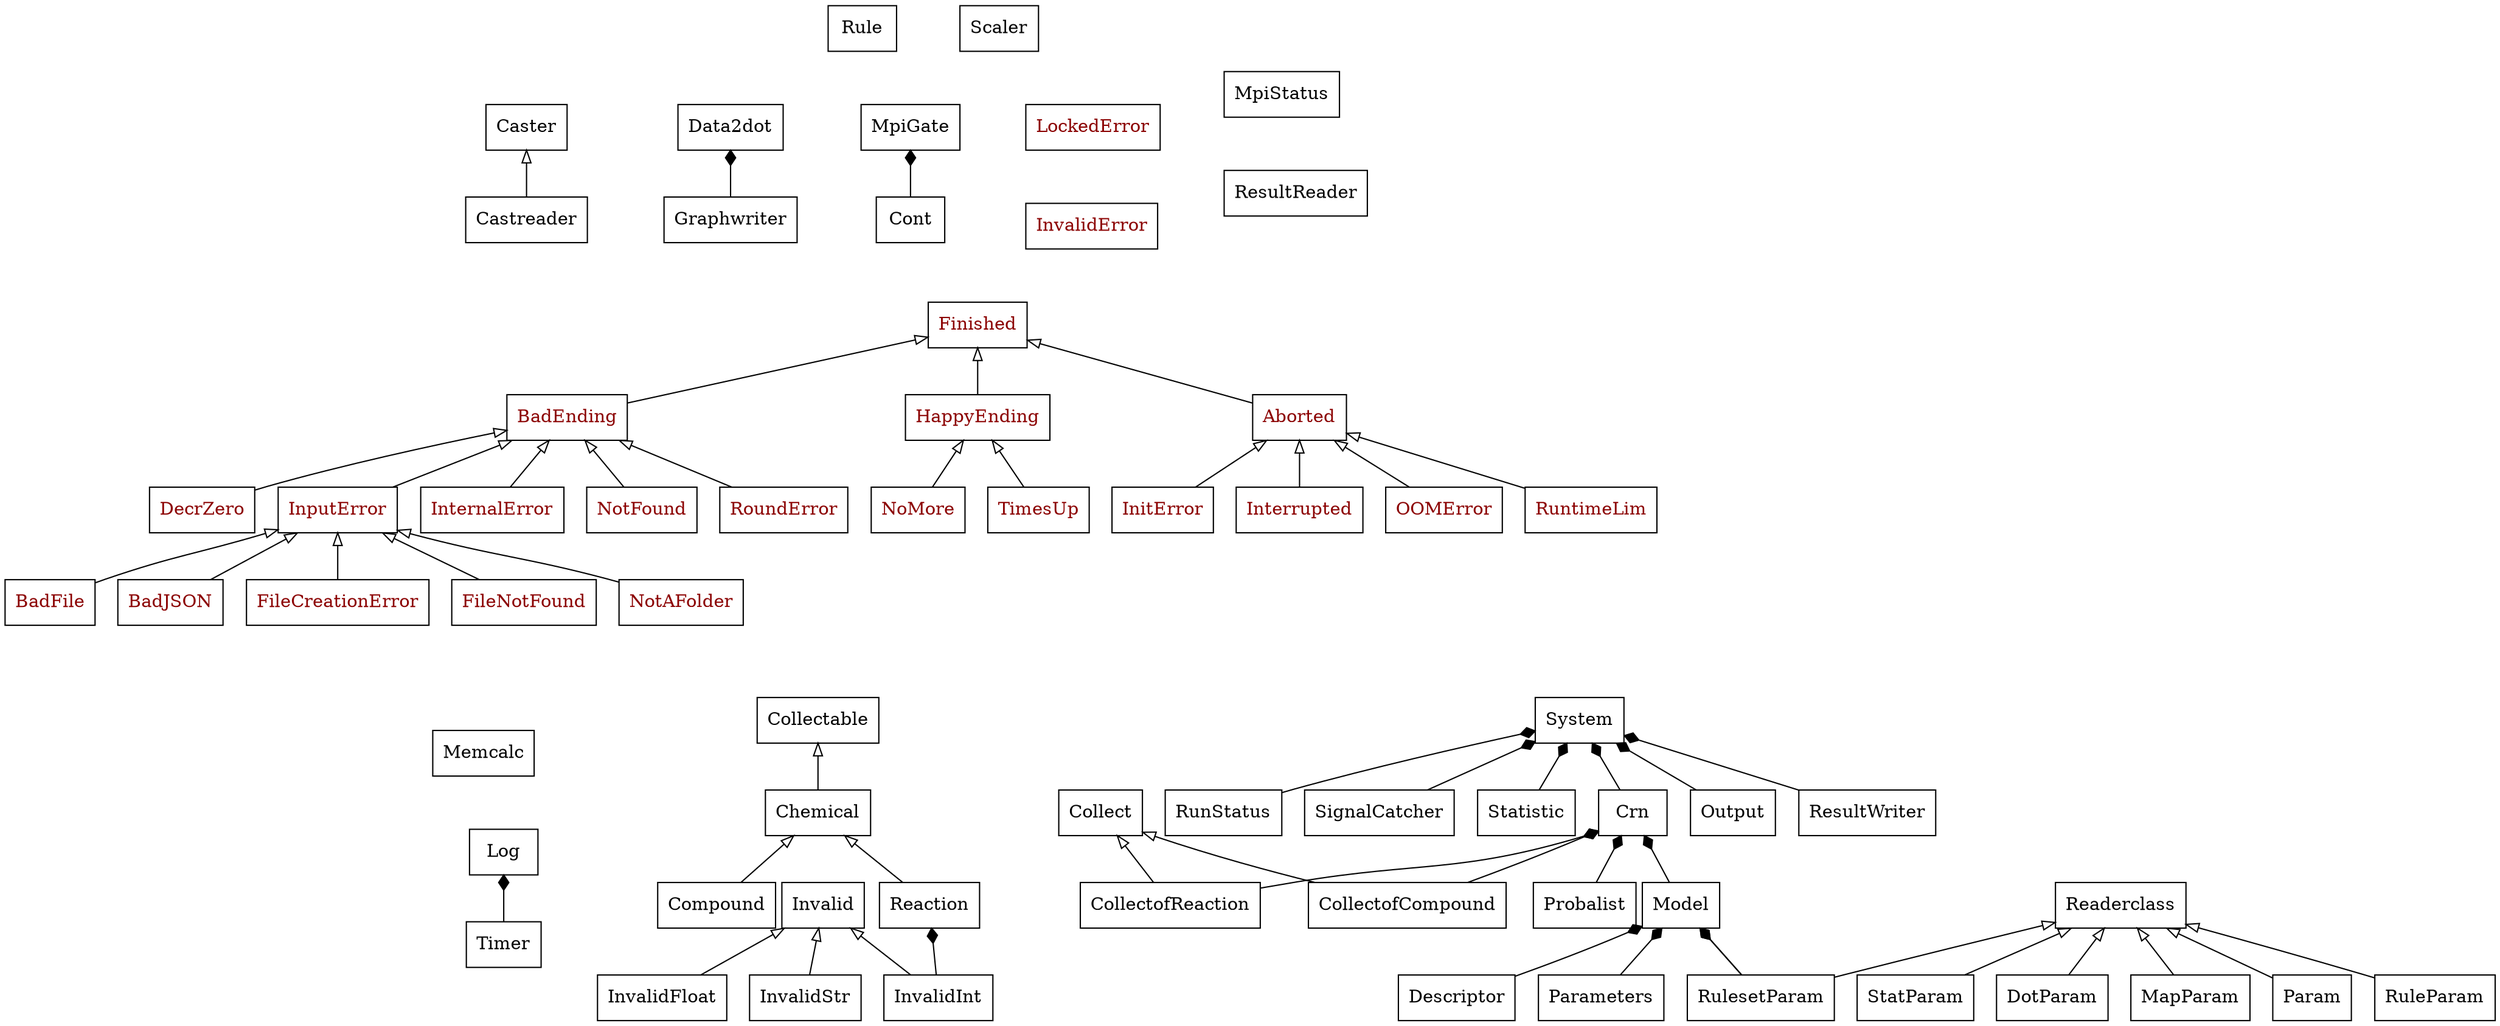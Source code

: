 digraph "classes" {
charset="utf-8"
rankdir=BT
pack=true
"0" [fontcolor="darkred", label="Aborted", shape="record"];
"1" [fontcolor="darkred", label="BadEnding", shape="record"];
"2" [fontcolor="darkred", label="BadFile", shape="record"];
"3" [fontcolor="darkred", label="BadJSON", shape="record"];
"4" [label="Caster", shape="record"];
"5" [label="Castreader", shape="record"];
"6" [label="Chemical", shape="record"];
"7" [label="Collect", shape="record"];
"8" [label="Collectable", shape="record"];
"9" [label="CollectofCompound", shape="record"];
"10" [label="CollectofReaction", shape="record"];
"11" [label="Compound", shape="record"];
"12" [label="Cont", shape="record"];
"13" [label="Crn", shape="record"];
"14" [label="Data2dot", shape="record"];
"15" [fontcolor="darkred", label="DecrZero", shape="record"];
"16" [label="Descriptor", shape="record"];
"17" [label="DotParam", shape="record"];
"18" [fontcolor="darkred", label="FileCreationError", shape="record"];
"19" [fontcolor="darkred", label="FileNotFound", shape="record"];
"20" [fontcolor="darkred", label="Finished", shape="record"];
"21" [label="Graphwriter", shape="record"];
"22" [fontcolor="darkred", label="HappyEnding", shape="record"];
"23" [fontcolor="darkred", label="InitError", shape="record"];
"24" [fontcolor="darkred", label="InputError", shape="record"];
"25" [fontcolor="darkred", label="InternalError", shape="record"];
"26" [fontcolor="darkred", label="Interrupted", shape="record"];
"27" [label="Invalid", shape="record"];
"28" [fontcolor="darkred", label="InvalidError", shape="record"];
"29" [label="InvalidFloat", shape="record"];
"30" [label="InvalidInt", shape="record"];
"31" [label="InvalidStr", shape="record"];
"32" [fontcolor="darkred", label="LockedError", shape="record"];
"33" [label="Log", shape="record"];
"34" [label="MapParam", shape="record"];
"35" [label="Memcalc", shape="record"];
"36" [label="Model", shape="record"];
"37" [label="MpiGate", shape="record"];
"38" [label="MpiStatus", shape="record"];
"39" [fontcolor="darkred", label="NoMore", shape="record"];
"40" [fontcolor="darkred", label="NotAFolder", shape="record"];
"41" [fontcolor="darkred", label="NotFound", shape="record"];
"42" [fontcolor="darkred", label="OOMError", shape="record"];
"43" [label="Output", shape="record"];
"44" [label="Param", shape="record"];
"45" [label="Parameters", shape="record"];
"46" [label="Probalist", shape="record"];
"47" [label="Reaction", shape="record"];
"48" [label="Readerclass", shape="record"];
"49" [label="ResultReader", shape="record"];
"50" [label="ResultWriter", shape="record"];
"51" [fontcolor="darkred", label="RoundError", shape="record"];
"52" [label="Rule", shape="record"];
"53" [label="RuleParam", shape="record"];
"54" [label="RulesetParam", shape="record"];
"55" [label="RunStatus", shape="record"];
"56" [fontcolor="darkred", label="RuntimeLim", shape="record"];
"57" [label="Scaler", shape="record"];
"58" [label="SignalCatcher", shape="record"];
"59" [label="StatParam", shape="record"];
"60" [label="Statistic", shape="record"];
"61" [label="System", shape="record"];
"62" [label="Timer", shape="record"];
"63" [fontcolor="darkred", label="TimesUp", shape="record"];
"0" -> "20" [arrowhead="empty", arrowtail="none"];
"1" -> "20" [arrowhead="empty", arrowtail="none"];
"2" -> "24" [arrowhead="empty", arrowtail="none"];
"3" -> "24" [arrowhead="empty", arrowtail="none"];
"5" -> "4" [arrowhead="empty", arrowtail="none"];
"6" -> "8" [arrowhead="empty", arrowtail="none"];
"9" -> "7" [arrowhead="empty", arrowtail="none"];
"10" -> "7" [arrowhead="empty", arrowtail="none"];
"11" -> "6" [arrowhead="empty", arrowtail="none"];
"15" -> "1" [arrowhead="empty", arrowtail="none"];
"17" -> "48" [arrowhead="empty", arrowtail="none"];
"18" -> "24" [arrowhead="empty", arrowtail="none"];
"19" -> "24" [arrowhead="empty", arrowtail="none"];
"22" -> "20" [arrowhead="empty", arrowtail="none"];
"23" -> "0" [arrowhead="empty", arrowtail="none"];
"24" -> "1" [arrowhead="empty", arrowtail="none"];
"25" -> "1" [arrowhead="empty", arrowtail="none"];
"26" -> "0" [arrowhead="empty", arrowtail="none"];
"29" -> "27" [arrowhead="empty", arrowtail="none"];
"30" -> "27" [arrowhead="empty", arrowtail="none"];
"31" -> "27" [arrowhead="empty", arrowtail="none"];
"34" -> "48" [arrowhead="empty", arrowtail="none"];
"39" -> "22" [arrowhead="empty", arrowtail="none"];
"40" -> "24" [arrowhead="empty", arrowtail="none"];
"41" -> "1" [arrowhead="empty", arrowtail="none"];
"42" -> "0" [arrowhead="empty", arrowtail="none"];
"44" -> "48" [arrowhead="empty", arrowtail="none"];
"47" -> "6" [arrowhead="empty", arrowtail="none"];
"51" -> "1" [arrowhead="empty", arrowtail="none"];
"53" -> "48" [arrowhead="empty", arrowtail="none"];
"54" -> "48" [arrowhead="empty", arrowtail="none"];
"56" -> "0" [arrowhead="empty", arrowtail="none"];
"59" -> "48" [arrowhead="empty", arrowtail="none"];
"63" -> "22" [arrowhead="empty", arrowtail="none"];
"9" -> "13" [arrowhead="diamond", arrowtail="none", fontcolor="darkgreen", label="comp_collect", style="solid"];
"10" -> "13" [arrowhead="diamond", arrowtail="none", fontcolor="darkgreen", label="reac_collect", style="solid"];
"12" -> "37" [arrowhead="diamond", arrowtail="none", fontcolor="darkgreen", label="cont", style="solid"];
"13" -> "61" [arrowhead="diamond", arrowtail="none", fontcolor="darkgreen", label="crn", style="solid"];
"16" -> "36" [arrowhead="diamond", arrowtail="none", fontcolor="darkgreen", label="descriptor", style="solid"];
"21" -> "14" [arrowhead="diamond", arrowtail="none", fontcolor="darkgreen", label="crn", style="solid"];
"30" -> "47" [arrowhead="diamond", arrowtail="none", fontcolor="darkgreen", label="proba_pos", style="solid"];
"36" -> "13" [arrowhead="diamond", arrowtail="none", fontcolor="darkgreen", label="model", style="solid"];
"43" -> "61" [arrowhead="diamond", arrowtail="none", fontcolor="darkgreen", label="output", style="solid"];
"45" -> "36" [arrowhead="diamond", arrowtail="none", fontcolor="darkgreen", label="parameters", style="solid"];
"46" -> "13" [arrowhead="diamond", arrowtail="none", fontcolor="darkgreen", label="probalist", style="solid"];
"50" -> "61" [arrowhead="diamond", arrowtail="none", fontcolor="darkgreen", label="writer", style="solid"];
"54" -> "36" [arrowhead="diamond", arrowtail="none", fontcolor="darkgreen", label="param", style="solid"];
"54" -> "36" [arrowhead="diamond", arrowtail="none", fontcolor="darkgreen", label="param", style="solid"];
"55" -> "61" [arrowhead="diamond", arrowtail="none", fontcolor="darkgreen", label="status", style="solid"];
"58" -> "61" [arrowhead="diamond", arrowtail="none", fontcolor="darkgreen", label="signcatch", style="solid"];
"60" -> "61" [arrowhead="diamond", arrowtail="none", fontcolor="darkgreen", label="statistic", style="solid"];
"62" -> "33" [arrowhead="diamond", arrowtail="none", fontcolor="darkgreen", label="_timer", style="solid"];
}
